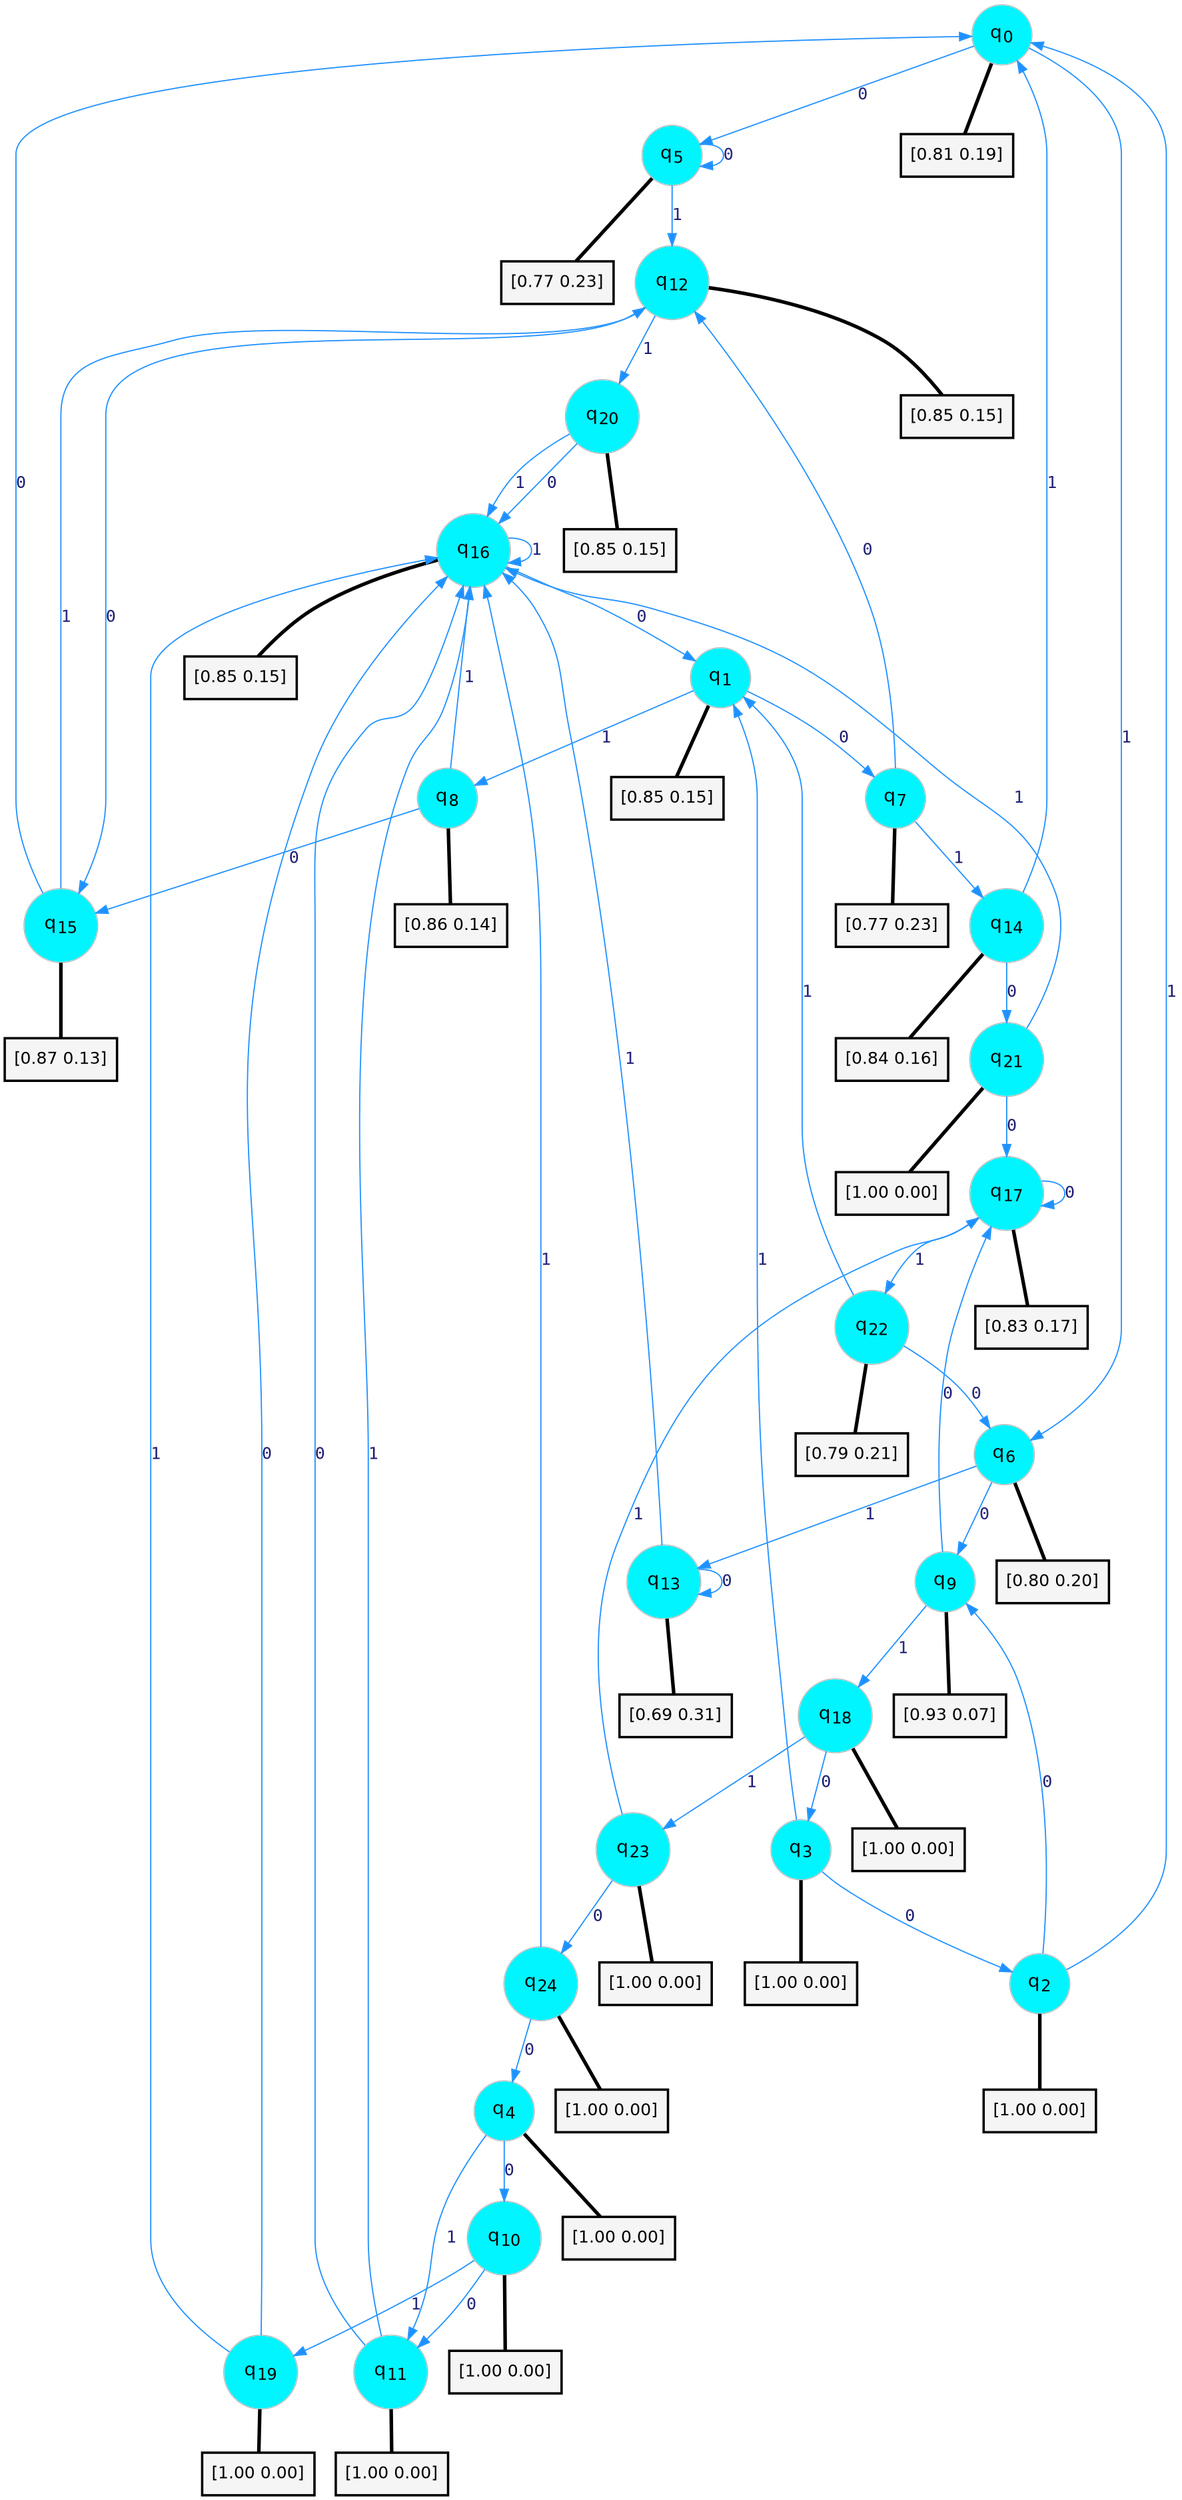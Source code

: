 digraph G {
graph [
bgcolor=transparent, dpi=300, rankdir=TD, size="40,25"];
node [
color=gray, fillcolor=turquoise1, fontcolor=black, fontname=Helvetica, fontsize=16, fontweight=bold, shape=circle, style=filled];
edge [
arrowsize=1, color=dodgerblue1, fontcolor=midnightblue, fontname=courier, fontweight=bold, penwidth=1, style=solid, weight=20];
0[label=<q<SUB>0</SUB>>];
1[label=<q<SUB>1</SUB>>];
2[label=<q<SUB>2</SUB>>];
3[label=<q<SUB>3</SUB>>];
4[label=<q<SUB>4</SUB>>];
5[label=<q<SUB>5</SUB>>];
6[label=<q<SUB>6</SUB>>];
7[label=<q<SUB>7</SUB>>];
8[label=<q<SUB>8</SUB>>];
9[label=<q<SUB>9</SUB>>];
10[label=<q<SUB>10</SUB>>];
11[label=<q<SUB>11</SUB>>];
12[label=<q<SUB>12</SUB>>];
13[label=<q<SUB>13</SUB>>];
14[label=<q<SUB>14</SUB>>];
15[label=<q<SUB>15</SUB>>];
16[label=<q<SUB>16</SUB>>];
17[label=<q<SUB>17</SUB>>];
18[label=<q<SUB>18</SUB>>];
19[label=<q<SUB>19</SUB>>];
20[label=<q<SUB>20</SUB>>];
21[label=<q<SUB>21</SUB>>];
22[label=<q<SUB>22</SUB>>];
23[label=<q<SUB>23</SUB>>];
24[label=<q<SUB>24</SUB>>];
25[label="[0.81 0.19]", shape=box,fontcolor=black, fontname=Helvetica, fontsize=14, penwidth=2, fillcolor=whitesmoke,color=black];
26[label="[0.85 0.15]", shape=box,fontcolor=black, fontname=Helvetica, fontsize=14, penwidth=2, fillcolor=whitesmoke,color=black];
27[label="[1.00 0.00]", shape=box,fontcolor=black, fontname=Helvetica, fontsize=14, penwidth=2, fillcolor=whitesmoke,color=black];
28[label="[1.00 0.00]", shape=box,fontcolor=black, fontname=Helvetica, fontsize=14, penwidth=2, fillcolor=whitesmoke,color=black];
29[label="[1.00 0.00]", shape=box,fontcolor=black, fontname=Helvetica, fontsize=14, penwidth=2, fillcolor=whitesmoke,color=black];
30[label="[0.77 0.23]", shape=box,fontcolor=black, fontname=Helvetica, fontsize=14, penwidth=2, fillcolor=whitesmoke,color=black];
31[label="[0.80 0.20]", shape=box,fontcolor=black, fontname=Helvetica, fontsize=14, penwidth=2, fillcolor=whitesmoke,color=black];
32[label="[0.77 0.23]", shape=box,fontcolor=black, fontname=Helvetica, fontsize=14, penwidth=2, fillcolor=whitesmoke,color=black];
33[label="[0.86 0.14]", shape=box,fontcolor=black, fontname=Helvetica, fontsize=14, penwidth=2, fillcolor=whitesmoke,color=black];
34[label="[0.93 0.07]", shape=box,fontcolor=black, fontname=Helvetica, fontsize=14, penwidth=2, fillcolor=whitesmoke,color=black];
35[label="[1.00 0.00]", shape=box,fontcolor=black, fontname=Helvetica, fontsize=14, penwidth=2, fillcolor=whitesmoke,color=black];
36[label="[1.00 0.00]", shape=box,fontcolor=black, fontname=Helvetica, fontsize=14, penwidth=2, fillcolor=whitesmoke,color=black];
37[label="[0.85 0.15]", shape=box,fontcolor=black, fontname=Helvetica, fontsize=14, penwidth=2, fillcolor=whitesmoke,color=black];
38[label="[0.69 0.31]", shape=box,fontcolor=black, fontname=Helvetica, fontsize=14, penwidth=2, fillcolor=whitesmoke,color=black];
39[label="[0.84 0.16]", shape=box,fontcolor=black, fontname=Helvetica, fontsize=14, penwidth=2, fillcolor=whitesmoke,color=black];
40[label="[0.87 0.13]", shape=box,fontcolor=black, fontname=Helvetica, fontsize=14, penwidth=2, fillcolor=whitesmoke,color=black];
41[label="[0.85 0.15]", shape=box,fontcolor=black, fontname=Helvetica, fontsize=14, penwidth=2, fillcolor=whitesmoke,color=black];
42[label="[0.83 0.17]", shape=box,fontcolor=black, fontname=Helvetica, fontsize=14, penwidth=2, fillcolor=whitesmoke,color=black];
43[label="[1.00 0.00]", shape=box,fontcolor=black, fontname=Helvetica, fontsize=14, penwidth=2, fillcolor=whitesmoke,color=black];
44[label="[1.00 0.00]", shape=box,fontcolor=black, fontname=Helvetica, fontsize=14, penwidth=2, fillcolor=whitesmoke,color=black];
45[label="[0.85 0.15]", shape=box,fontcolor=black, fontname=Helvetica, fontsize=14, penwidth=2, fillcolor=whitesmoke,color=black];
46[label="[1.00 0.00]", shape=box,fontcolor=black, fontname=Helvetica, fontsize=14, penwidth=2, fillcolor=whitesmoke,color=black];
47[label="[0.79 0.21]", shape=box,fontcolor=black, fontname=Helvetica, fontsize=14, penwidth=2, fillcolor=whitesmoke,color=black];
48[label="[1.00 0.00]", shape=box,fontcolor=black, fontname=Helvetica, fontsize=14, penwidth=2, fillcolor=whitesmoke,color=black];
49[label="[1.00 0.00]", shape=box,fontcolor=black, fontname=Helvetica, fontsize=14, penwidth=2, fillcolor=whitesmoke,color=black];
0->5 [label=0];
0->6 [label=1];
0->25 [arrowhead=none, penwidth=3,color=black];
1->7 [label=0];
1->8 [label=1];
1->26 [arrowhead=none, penwidth=3,color=black];
2->9 [label=0];
2->0 [label=1];
2->27 [arrowhead=none, penwidth=3,color=black];
3->2 [label=0];
3->1 [label=1];
3->28 [arrowhead=none, penwidth=3,color=black];
4->10 [label=0];
4->11 [label=1];
4->29 [arrowhead=none, penwidth=3,color=black];
5->5 [label=0];
5->12 [label=1];
5->30 [arrowhead=none, penwidth=3,color=black];
6->9 [label=0];
6->13 [label=1];
6->31 [arrowhead=none, penwidth=3,color=black];
7->12 [label=0];
7->14 [label=1];
7->32 [arrowhead=none, penwidth=3,color=black];
8->15 [label=0];
8->16 [label=1];
8->33 [arrowhead=none, penwidth=3,color=black];
9->17 [label=0];
9->18 [label=1];
9->34 [arrowhead=none, penwidth=3,color=black];
10->11 [label=0];
10->19 [label=1];
10->35 [arrowhead=none, penwidth=3,color=black];
11->16 [label=0];
11->16 [label=1];
11->36 [arrowhead=none, penwidth=3,color=black];
12->15 [label=0];
12->20 [label=1];
12->37 [arrowhead=none, penwidth=3,color=black];
13->13 [label=0];
13->16 [label=1];
13->38 [arrowhead=none, penwidth=3,color=black];
14->21 [label=0];
14->0 [label=1];
14->39 [arrowhead=none, penwidth=3,color=black];
15->0 [label=0];
15->12 [label=1];
15->40 [arrowhead=none, penwidth=3,color=black];
16->1 [label=0];
16->16 [label=1];
16->41 [arrowhead=none, penwidth=3,color=black];
17->17 [label=0];
17->22 [label=1];
17->42 [arrowhead=none, penwidth=3,color=black];
18->3 [label=0];
18->23 [label=1];
18->43 [arrowhead=none, penwidth=3,color=black];
19->16 [label=0];
19->16 [label=1];
19->44 [arrowhead=none, penwidth=3,color=black];
20->16 [label=0];
20->16 [label=1];
20->45 [arrowhead=none, penwidth=3,color=black];
21->17 [label=0];
21->16 [label=1];
21->46 [arrowhead=none, penwidth=3,color=black];
22->6 [label=0];
22->1 [label=1];
22->47 [arrowhead=none, penwidth=3,color=black];
23->24 [label=0];
23->17 [label=1];
23->48 [arrowhead=none, penwidth=3,color=black];
24->4 [label=0];
24->16 [label=1];
24->49 [arrowhead=none, penwidth=3,color=black];
}
